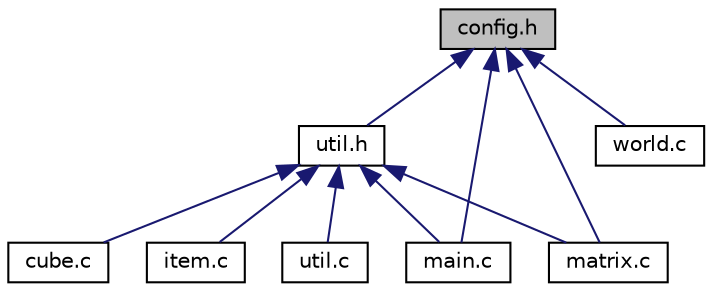 digraph "config.h"
{
  edge [fontname="Helvetica",fontsize="10",labelfontname="Helvetica",labelfontsize="10"];
  node [fontname="Helvetica",fontsize="10",shape=record];
  Node1 [label="config.h",height=0.2,width=0.4,color="black", fillcolor="grey75", style="filled", fontcolor="black"];
  Node1 -> Node2 [dir="back",color="midnightblue",fontsize="10",style="solid"];
  Node2 [label="util.h",height=0.2,width=0.4,color="black", fillcolor="white", style="filled",URL="$util_8h.html"];
  Node2 -> Node3 [dir="back",color="midnightblue",fontsize="10",style="solid"];
  Node3 [label="cube.c",height=0.2,width=0.4,color="black", fillcolor="white", style="filled",URL="$cube_8c.html"];
  Node2 -> Node4 [dir="back",color="midnightblue",fontsize="10",style="solid"];
  Node4 [label="item.c",height=0.2,width=0.4,color="black", fillcolor="white", style="filled",URL="$item_8c.html"];
  Node2 -> Node5 [dir="back",color="midnightblue",fontsize="10",style="solid"];
  Node5 [label="main.c",height=0.2,width=0.4,color="black", fillcolor="white", style="filled",URL="$main_8c.html"];
  Node2 -> Node6 [dir="back",color="midnightblue",fontsize="10",style="solid"];
  Node6 [label="matrix.c",height=0.2,width=0.4,color="black", fillcolor="white", style="filled",URL="$matrix_8c.html"];
  Node2 -> Node7 [dir="back",color="midnightblue",fontsize="10",style="solid"];
  Node7 [label="util.c",height=0.2,width=0.4,color="black", fillcolor="white", style="filled",URL="$util_8c.html"];
  Node1 -> Node5 [dir="back",color="midnightblue",fontsize="10",style="solid"];
  Node1 -> Node6 [dir="back",color="midnightblue",fontsize="10",style="solid"];
  Node1 -> Node8 [dir="back",color="midnightblue",fontsize="10",style="solid"];
  Node8 [label="world.c",height=0.2,width=0.4,color="black", fillcolor="white", style="filled",URL="$world_8c.html"];
}

